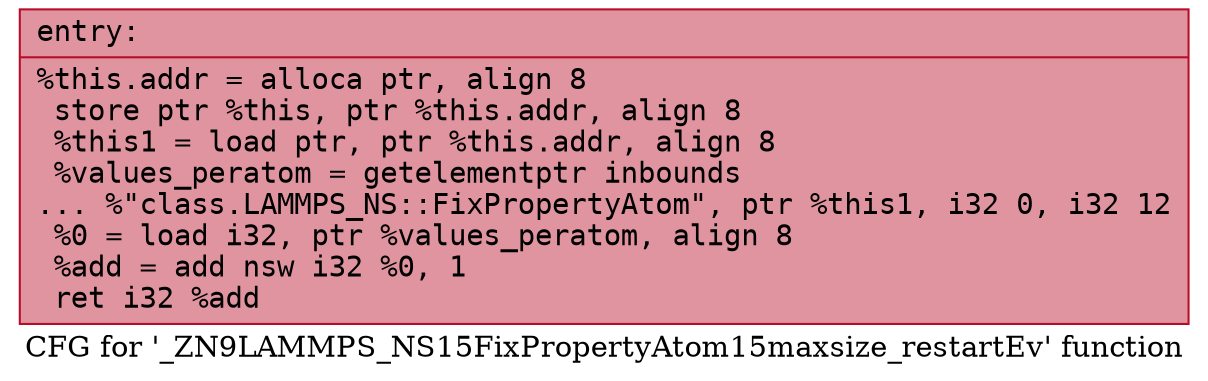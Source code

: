 digraph "CFG for '_ZN9LAMMPS_NS15FixPropertyAtom15maxsize_restartEv' function" {
	label="CFG for '_ZN9LAMMPS_NS15FixPropertyAtom15maxsize_restartEv' function";

	Node0x561c275e0d80 [shape=record,color="#b70d28ff", style=filled, fillcolor="#b70d2870" fontname="Courier",label="{entry:\l|  %this.addr = alloca ptr, align 8\l  store ptr %this, ptr %this.addr, align 8\l  %this1 = load ptr, ptr %this.addr, align 8\l  %values_peratom = getelementptr inbounds\l... %\"class.LAMMPS_NS::FixPropertyAtom\", ptr %this1, i32 0, i32 12\l  %0 = load i32, ptr %values_peratom, align 8\l  %add = add nsw i32 %0, 1\l  ret i32 %add\l}"];
}
